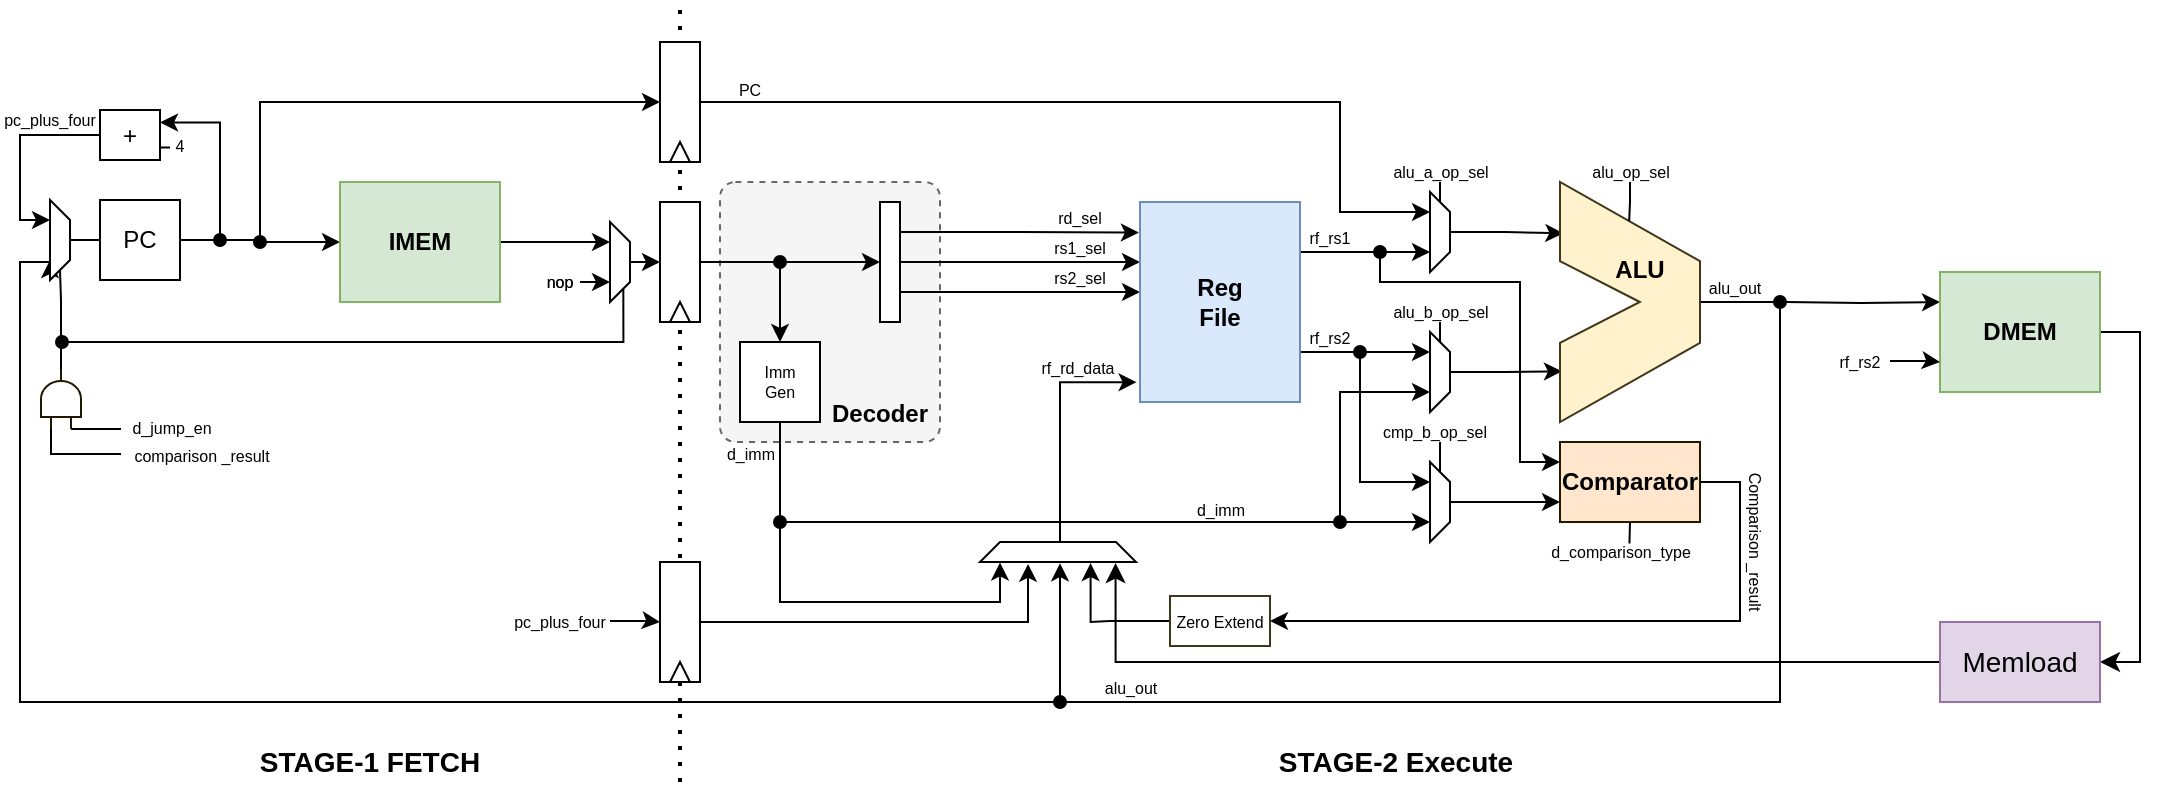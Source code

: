 <mxfile version="14.7.0" type="device"><diagram id="pAZX7IfKmzCYjds4hc8Q" name="Page-1"><mxGraphModel dx="1240" dy="624" grid="1" gridSize="10" guides="1" tooltips="1" connect="1" arrows="1" fold="1" page="1" pageScale="1" pageWidth="827" pageHeight="1169" math="0" shadow="0"><root><mxCell id="0"/><mxCell id="1" parent="0"/><mxCell id="PIF_Nh6ZkLTXWX6DwyeO-124" value="" style="endArrow=none;dashed=1;html=1;dashPattern=1 3;strokeWidth=2;fontSize=12;" edge="1" parent="1"><mxGeometry width="50" height="50" relative="1" as="geometry"><mxPoint x="370" y="400" as="sourcePoint"/><mxPoint x="370" y="10" as="targetPoint"/></mxGeometry></mxCell><mxCell id="PIF_Nh6ZkLTXWX6DwyeO-67" value="" style="rounded=1;whiteSpace=wrap;html=1;fontSize=8;strokeColor=#666666;dashed=1;fillColor=#f5f5f5;fontColor=#333333;arcSize=7;" vertex="1" parent="1"><mxGeometry x="390" y="100" width="110" height="130" as="geometry"/></mxCell><mxCell id="PIF_Nh6ZkLTXWX6DwyeO-3" style="edgeStyle=orthogonalEdgeStyle;rounded=0;orthogonalLoop=1;jettySize=auto;html=1;entryX=0;entryY=0.5;entryDx=0;entryDy=0;" edge="1" parent="1" source="PIF_Nh6ZkLTXWX6DwyeO-1" target="PIF_Nh6ZkLTXWX6DwyeO-2"><mxGeometry relative="1" as="geometry"/></mxCell><mxCell id="PIF_Nh6ZkLTXWX6DwyeO-57" style="edgeStyle=orthogonalEdgeStyle;rounded=0;orthogonalLoop=1;jettySize=auto;html=1;entryX=0;entryY=0.5;entryDx=0;entryDy=0;fontSize=8;startArrow=oval;startFill=1;endArrow=classic;endFill=1;" edge="1" parent="1" target="PIF_Nh6ZkLTXWX6DwyeO-35"><mxGeometry relative="1" as="geometry"><mxPoint x="160" y="130" as="sourcePoint"/><Array as="points"><mxPoint x="160" y="60"/></Array></mxGeometry></mxCell><mxCell id="PIF_Nh6ZkLTXWX6DwyeO-97" style="edgeStyle=orthogonalEdgeStyle;rounded=0;orthogonalLoop=1;jettySize=auto;html=1;entryX=1;entryY=0.25;entryDx=0;entryDy=0;fontSize=12;startArrow=oval;startFill=1;endArrow=classic;endFill=1;" edge="1" parent="1" target="PIF_Nh6ZkLTXWX6DwyeO-96"><mxGeometry relative="1" as="geometry"><mxPoint x="140" y="129" as="sourcePoint"/><Array as="points"><mxPoint x="140" y="70"/></Array></mxGeometry></mxCell><mxCell id="PIF_Nh6ZkLTXWX6DwyeO-1" value="PC" style="rounded=0;whiteSpace=wrap;html=1;" vertex="1" parent="1"><mxGeometry x="80" y="109" width="40" height="40" as="geometry"/></mxCell><mxCell id="PIF_Nh6ZkLTXWX6DwyeO-4" style="edgeStyle=orthogonalEdgeStyle;rounded=0;orthogonalLoop=1;jettySize=auto;html=1;entryX=0.25;entryY=1;entryDx=0;entryDy=0;" edge="1" parent="1" source="PIF_Nh6ZkLTXWX6DwyeO-2" target="PIF_Nh6ZkLTXWX6DwyeO-76"><mxGeometry relative="1" as="geometry"><mxPoint x="340" y="140" as="targetPoint"/></mxGeometry></mxCell><mxCell id="PIF_Nh6ZkLTXWX6DwyeO-2" value="IMEM" style="rounded=0;whiteSpace=wrap;html=1;fillColor=#d5e8d4;strokeColor=#82b366;fontStyle=1" vertex="1" parent="1"><mxGeometry x="200" y="100" width="80" height="60" as="geometry"/></mxCell><mxCell id="PIF_Nh6ZkLTXWX6DwyeO-7" value="" style="group" vertex="1" connectable="0" parent="1"><mxGeometry x="360" y="110" width="20" height="60" as="geometry"/></mxCell><mxCell id="PIF_Nh6ZkLTXWX6DwyeO-5" value="" style="rounded=0;whiteSpace=wrap;html=1;" vertex="1" parent="PIF_Nh6ZkLTXWX6DwyeO-7"><mxGeometry width="20" height="60" as="geometry"/></mxCell><mxCell id="PIF_Nh6ZkLTXWX6DwyeO-6" value="" style="triangle;whiteSpace=wrap;html=1;rotation=-90;" vertex="1" parent="PIF_Nh6ZkLTXWX6DwyeO-7"><mxGeometry x="5" y="50" width="10" height="10" as="geometry"/></mxCell><mxCell id="PIF_Nh6ZkLTXWX6DwyeO-10" style="edgeStyle=orthogonalEdgeStyle;rounded=0;orthogonalLoop=1;jettySize=auto;html=1;exitX=1;exitY=0.5;exitDx=0;exitDy=0;" edge="1" parent="1" source="PIF_Nh6ZkLTXWX6DwyeO-5" target="PIF_Nh6ZkLTXWX6DwyeO-11"><mxGeometry relative="1" as="geometry"><mxPoint x="440" y="139.667" as="targetPoint"/></mxGeometry></mxCell><mxCell id="PIF_Nh6ZkLTXWX6DwyeO-13" style="edgeStyle=orthogonalEdgeStyle;rounded=0;orthogonalLoop=1;jettySize=auto;html=1;exitX=1;exitY=0.25;exitDx=0;exitDy=0;entryX=-0.007;entryY=0.153;entryDx=0;entryDy=0;entryPerimeter=0;" edge="1" parent="1" source="PIF_Nh6ZkLTXWX6DwyeO-11" target="PIF_Nh6ZkLTXWX6DwyeO-12"><mxGeometry relative="1" as="geometry"/></mxCell><mxCell id="PIF_Nh6ZkLTXWX6DwyeO-14" style="edgeStyle=orthogonalEdgeStyle;rounded=0;orthogonalLoop=1;jettySize=auto;html=1;exitX=1;exitY=0.5;exitDx=0;exitDy=0;" edge="1" parent="1" source="PIF_Nh6ZkLTXWX6DwyeO-11"><mxGeometry relative="1" as="geometry"><mxPoint x="600" y="140" as="targetPoint"/></mxGeometry></mxCell><mxCell id="PIF_Nh6ZkLTXWX6DwyeO-15" style="edgeStyle=orthogonalEdgeStyle;rounded=0;orthogonalLoop=1;jettySize=auto;html=1;exitX=1;exitY=0.75;exitDx=0;exitDy=0;" edge="1" parent="1" source="PIF_Nh6ZkLTXWX6DwyeO-11"><mxGeometry relative="1" as="geometry"><mxPoint x="600" y="155" as="targetPoint"/></mxGeometry></mxCell><mxCell id="PIF_Nh6ZkLTXWX6DwyeO-11" value="" style="rounded=0;whiteSpace=wrap;html=1;" vertex="1" parent="1"><mxGeometry x="470" y="110" width="10" height="60" as="geometry"/></mxCell><mxCell id="PIF_Nh6ZkLTXWX6DwyeO-20" style="edgeStyle=orthogonalEdgeStyle;rounded=0;orthogonalLoop=1;jettySize=auto;html=1;fontSize=8;entryX=0.75;entryY=1;entryDx=0;entryDy=0;exitX=1;exitY=0.25;exitDx=0;exitDy=0;" edge="1" parent="1" source="PIF_Nh6ZkLTXWX6DwyeO-12" target="PIF_Nh6ZkLTXWX6DwyeO-38"><mxGeometry relative="1" as="geometry"><mxPoint x="740" y="135" as="targetPoint"/><mxPoint x="700" y="150" as="sourcePoint"/></mxGeometry></mxCell><mxCell id="PIF_Nh6ZkLTXWX6DwyeO-21" style="edgeStyle=orthogonalEdgeStyle;rounded=0;orthogonalLoop=1;jettySize=auto;html=1;exitX=1;exitY=0.75;exitDx=0;exitDy=0;fontSize=8;entryX=0.25;entryY=1;entryDx=0;entryDy=0;" edge="1" parent="1" source="PIF_Nh6ZkLTXWX6DwyeO-12" target="PIF_Nh6ZkLTXWX6DwyeO-31"><mxGeometry relative="1" as="geometry"><mxPoint x="740" y="200.143" as="targetPoint"/></mxGeometry></mxCell><mxCell id="PIF_Nh6ZkLTXWX6DwyeO-51" style="edgeStyle=orthogonalEdgeStyle;rounded=0;orthogonalLoop=1;jettySize=auto;html=1;entryX=0;entryY=0.25;entryDx=0;entryDy=0;fontSize=8;startArrow=oval;startFill=1;endArrow=classic;endFill=1;" edge="1" parent="1" target="PIF_Nh6ZkLTXWX6DwyeO-50"><mxGeometry relative="1" as="geometry"><mxPoint x="720" y="135" as="sourcePoint"/><Array as="points"><mxPoint x="720" y="150"/><mxPoint x="790" y="150"/><mxPoint x="790" y="240"/></Array></mxGeometry></mxCell><mxCell id="PIF_Nh6ZkLTXWX6DwyeO-52" style="edgeStyle=orthogonalEdgeStyle;rounded=0;orthogonalLoop=1;jettySize=auto;html=1;entryX=0.25;entryY=1;entryDx=0;entryDy=0;fontSize=8;startArrow=oval;startFill=1;endArrow=classic;endFill=1;" edge="1" parent="1" target="PIF_Nh6ZkLTXWX6DwyeO-49"><mxGeometry relative="1" as="geometry"><mxPoint x="710" y="185" as="sourcePoint"/><mxPoint x="740" y="250" as="targetPoint"/><Array as="points"><mxPoint x="710" y="185"/><mxPoint x="710" y="250"/></Array></mxGeometry></mxCell><mxCell id="PIF_Nh6ZkLTXWX6DwyeO-53" style="edgeStyle=orthogonalEdgeStyle;rounded=0;orthogonalLoop=1;jettySize=auto;html=1;entryX=0.75;entryY=1;entryDx=0;entryDy=0;fontSize=8;startArrow=oval;startFill=1;endArrow=classic;endFill=1;" edge="1" parent="1" target="PIF_Nh6ZkLTXWX6DwyeO-49"><mxGeometry relative="1" as="geometry"><mxPoint x="700" y="270" as="sourcePoint"/><Array as="points"><mxPoint x="700" y="270"/></Array></mxGeometry></mxCell><mxCell id="PIF_Nh6ZkLTXWX6DwyeO-12" value="Reg&lt;br&gt;File" style="rounded=0;whiteSpace=wrap;html=1;fillColor=#dae8fc;strokeColor=#6c8ebf;fontStyle=1" vertex="1" parent="1"><mxGeometry x="600" y="110" width="80" height="100" as="geometry"/></mxCell><mxCell id="PIF_Nh6ZkLTXWX6DwyeO-16" value="rd_sel" style="text;html=1;strokeColor=none;fillColor=none;align=center;verticalAlign=middle;whiteSpace=wrap;rounded=0;fontSize=8;" vertex="1" parent="1"><mxGeometry x="550" y="108" width="40" height="20" as="geometry"/></mxCell><mxCell id="PIF_Nh6ZkLTXWX6DwyeO-17" value="rs1_sel" style="text;html=1;strokeColor=none;fillColor=none;align=center;verticalAlign=middle;whiteSpace=wrap;rounded=0;fontSize=8;" vertex="1" parent="1"><mxGeometry x="550" y="123" width="40" height="20" as="geometry"/></mxCell><mxCell id="PIF_Nh6ZkLTXWX6DwyeO-18" value="rs2_sel" style="text;html=1;strokeColor=none;fillColor=none;align=center;verticalAlign=middle;whiteSpace=wrap;rounded=0;fontSize=8;" vertex="1" parent="1"><mxGeometry x="550" y="138" width="40" height="20" as="geometry"/></mxCell><mxCell id="PIF_Nh6ZkLTXWX6DwyeO-23" style="edgeStyle=orthogonalEdgeStyle;rounded=0;orthogonalLoop=1;jettySize=auto;html=1;exitX=0.5;exitY=0;exitDx=0;exitDy=0;fontSize=8;startArrow=classic;startFill=1;endArrow=oval;endFill=1;" edge="1" parent="1" source="PIF_Nh6ZkLTXWX6DwyeO-22"><mxGeometry relative="1" as="geometry"><mxPoint x="420" y="140" as="targetPoint"/></mxGeometry></mxCell><mxCell id="PIF_Nh6ZkLTXWX6DwyeO-28" style="edgeStyle=orthogonalEdgeStyle;rounded=0;orthogonalLoop=1;jettySize=auto;html=1;fontSize=8;startArrow=none;startFill=0;endArrow=classic;endFill=1;entryX=0.126;entryY=1.017;entryDx=0;entryDy=0;entryPerimeter=0;" edge="1" parent="1" source="PIF_Nh6ZkLTXWX6DwyeO-22" target="PIF_Nh6ZkLTXWX6DwyeO-25"><mxGeometry relative="1" as="geometry"><mxPoint x="580" y="340" as="targetPoint"/><Array as="points"><mxPoint x="420" y="310"/><mxPoint x="530" y="310"/><mxPoint x="530" y="290"/></Array></mxGeometry></mxCell><mxCell id="PIF_Nh6ZkLTXWX6DwyeO-33" style="edgeStyle=orthogonalEdgeStyle;rounded=0;orthogonalLoop=1;jettySize=auto;html=1;entryX=0.75;entryY=1;entryDx=0;entryDy=0;fontSize=8;startArrow=oval;startFill=1;endArrow=classic;endFill=1;" edge="1" parent="1" target="PIF_Nh6ZkLTXWX6DwyeO-31"><mxGeometry relative="1" as="geometry"><mxPoint x="420" y="270" as="sourcePoint"/><Array as="points"><mxPoint x="700" y="270"/><mxPoint x="700" y="205"/></Array></mxGeometry></mxCell><mxCell id="PIF_Nh6ZkLTXWX6DwyeO-58" style="edgeStyle=orthogonalEdgeStyle;rounded=0;orthogonalLoop=1;jettySize=auto;html=1;entryX=0.308;entryY=1.094;entryDx=0;entryDy=0;fontSize=8;startArrow=none;startFill=0;endArrow=classic;endFill=1;exitX=1;exitY=0.5;exitDx=0;exitDy=0;entryPerimeter=0;" edge="1" parent="1" source="PIF_Nh6ZkLTXWX6DwyeO-117" target="PIF_Nh6ZkLTXWX6DwyeO-25"><mxGeometry relative="1" as="geometry"><mxPoint x="430" y="340" as="sourcePoint"/></mxGeometry></mxCell><mxCell id="PIF_Nh6ZkLTXWX6DwyeO-22" value="Imm&lt;br&gt;Gen" style="whiteSpace=wrap;html=1;aspect=fixed;fontSize=8;" vertex="1" parent="1"><mxGeometry x="400" y="180" width="40" height="40" as="geometry"/></mxCell><mxCell id="PIF_Nh6ZkLTXWX6DwyeO-26" style="edgeStyle=orthogonalEdgeStyle;rounded=0;orthogonalLoop=1;jettySize=auto;html=1;exitX=0.5;exitY=0;exitDx=0;exitDy=0;entryX=-0.021;entryY=0.901;entryDx=0;entryDy=0;fontSize=8;startArrow=none;startFill=0;endArrow=classic;endFill=1;entryPerimeter=0;" edge="1" parent="1" source="PIF_Nh6ZkLTXWX6DwyeO-25" target="PIF_Nh6ZkLTXWX6DwyeO-12"><mxGeometry relative="1" as="geometry"><Array as="points"><mxPoint x="560" y="280"/><mxPoint x="560" y="200"/></Array></mxGeometry></mxCell><mxCell id="PIF_Nh6ZkLTXWX6DwyeO-25" value="" style="shape=trapezoid;perimeter=trapezoidPerimeter;whiteSpace=wrap;html=1;fixedSize=1;fontSize=8;rotation=0;size=10;" vertex="1" parent="1"><mxGeometry x="520" y="280" width="78" height="10" as="geometry"/></mxCell><mxCell id="PIF_Nh6ZkLTXWX6DwyeO-27" value="rf_rd_data" style="text;html=1;strokeColor=none;fillColor=none;align=center;verticalAlign=middle;whiteSpace=wrap;rounded=0;fontSize=8;" vertex="1" parent="1"><mxGeometry x="549" y="183" width="40" height="20" as="geometry"/></mxCell><mxCell id="PIF_Nh6ZkLTXWX6DwyeO-30" value="d_imm" style="text;html=1;strokeColor=none;fillColor=none;align=center;verticalAlign=middle;whiteSpace=wrap;rounded=0;fontSize=8;" vertex="1" parent="1"><mxGeometry x="387.5" y="230" width="35" height="12" as="geometry"/></mxCell><mxCell id="PIF_Nh6ZkLTXWX6DwyeO-39" style="edgeStyle=orthogonalEdgeStyle;rounded=0;orthogonalLoop=1;jettySize=auto;html=1;exitX=0.5;exitY=0;exitDx=0;exitDy=0;fontSize=8;startArrow=none;startFill=0;endArrow=classic;endFill=1;entryX=0.014;entryY=0.789;entryDx=0;entryDy=0;entryPerimeter=0;" edge="1" parent="1" source="PIF_Nh6ZkLTXWX6DwyeO-31" target="PIF_Nh6ZkLTXWX6DwyeO-47"><mxGeometry relative="1" as="geometry"><mxPoint x="790" y="193.857" as="targetPoint"/></mxGeometry></mxCell><mxCell id="PIF_Nh6ZkLTXWX6DwyeO-31" value="" style="shape=trapezoid;perimeter=trapezoidPerimeter;whiteSpace=wrap;html=1;fixedSize=1;fontSize=8;rotation=90;size=10;" vertex="1" parent="1"><mxGeometry x="730" y="190" width="40" height="10" as="geometry"/></mxCell><mxCell id="PIF_Nh6ZkLTXWX6DwyeO-34" value="" style="group" vertex="1" connectable="0" parent="1"><mxGeometry x="360" y="30" width="20" height="60" as="geometry"/></mxCell><mxCell id="PIF_Nh6ZkLTXWX6DwyeO-35" value="" style="rounded=0;whiteSpace=wrap;html=1;" vertex="1" parent="PIF_Nh6ZkLTXWX6DwyeO-34"><mxGeometry width="20" height="60" as="geometry"/></mxCell><mxCell id="PIF_Nh6ZkLTXWX6DwyeO-36" value="" style="triangle;whiteSpace=wrap;html=1;rotation=-90;" vertex="1" parent="PIF_Nh6ZkLTXWX6DwyeO-34"><mxGeometry x="5" y="50" width="10" height="10" as="geometry"/></mxCell><mxCell id="PIF_Nh6ZkLTXWX6DwyeO-37" style="edgeStyle=orthogonalEdgeStyle;rounded=0;orthogonalLoop=1;jettySize=auto;html=1;exitX=1;exitY=0.5;exitDx=0;exitDy=0;entryX=0.25;entryY=1;entryDx=0;entryDy=0;fontSize=8;startArrow=none;startFill=0;endArrow=classic;endFill=1;" edge="1" parent="1" source="PIF_Nh6ZkLTXWX6DwyeO-35" target="PIF_Nh6ZkLTXWX6DwyeO-38"><mxGeometry relative="1" as="geometry"><mxPoint x="740" y="115" as="targetPoint"/><Array as="points"><mxPoint x="700" y="60"/><mxPoint x="700" y="115"/></Array></mxGeometry></mxCell><mxCell id="PIF_Nh6ZkLTXWX6DwyeO-48" style="edgeStyle=orthogonalEdgeStyle;rounded=0;orthogonalLoop=1;jettySize=auto;html=1;exitX=0.5;exitY=0;exitDx=0;exitDy=0;entryX=0.024;entryY=0.214;entryDx=0;entryDy=0;entryPerimeter=0;fontSize=8;startArrow=none;startFill=0;endArrow=classic;endFill=1;" edge="1" parent="1" source="PIF_Nh6ZkLTXWX6DwyeO-38" target="PIF_Nh6ZkLTXWX6DwyeO-47"><mxGeometry relative="1" as="geometry"/></mxCell><mxCell id="PIF_Nh6ZkLTXWX6DwyeO-38" value="" style="shape=trapezoid;perimeter=trapezoidPerimeter;whiteSpace=wrap;html=1;fixedSize=1;fontSize=8;rotation=90;size=10;" vertex="1" parent="1"><mxGeometry x="730" y="120" width="40" height="10" as="geometry"/></mxCell><mxCell id="PIF_Nh6ZkLTXWX6DwyeO-55" style="edgeStyle=orthogonalEdgeStyle;rounded=0;orthogonalLoop=1;jettySize=auto;html=1;fontSize=8;startArrow=none;startFill=0;endArrow=classic;endFill=1;entryX=0.517;entryY=1.055;entryDx=0;entryDy=0;entryPerimeter=0;" edge="1" parent="1" source="PIF_Nh6ZkLTXWX6DwyeO-47" target="PIF_Nh6ZkLTXWX6DwyeO-25"><mxGeometry relative="1" as="geometry"><mxPoint x="990" y="290" as="targetPoint"/><Array as="points"><mxPoint x="920" y="160"/><mxPoint x="920" y="360"/><mxPoint x="560" y="360"/><mxPoint x="560" y="291"/></Array></mxGeometry></mxCell><mxCell id="PIF_Nh6ZkLTXWX6DwyeO-47" value="" style="verticalLabelPosition=bottom;verticalAlign=top;html=1;shape=mxgraph.basic.polygon;polyCoords=[[0.57,0.5],[0,0.33],[0,0],[1,0.33],[1,0.67],[0,1],[0,0.67]];polyline=0;fontSize=8;fillColor=#fff2cc;strokeColor=#40361A;" vertex="1" parent="1"><mxGeometry x="810" y="100" width="70" height="120" as="geometry"/></mxCell><mxCell id="PIF_Nh6ZkLTXWX6DwyeO-54" style="edgeStyle=orthogonalEdgeStyle;rounded=0;orthogonalLoop=1;jettySize=auto;html=1;exitX=0.5;exitY=0;exitDx=0;exitDy=0;entryX=0;entryY=0.75;entryDx=0;entryDy=0;fontSize=8;startArrow=none;startFill=0;endArrow=classic;endFill=1;" edge="1" parent="1" source="PIF_Nh6ZkLTXWX6DwyeO-49" target="PIF_Nh6ZkLTXWX6DwyeO-50"><mxGeometry relative="1" as="geometry"/></mxCell><mxCell id="PIF_Nh6ZkLTXWX6DwyeO-49" value="" style="shape=trapezoid;perimeter=trapezoidPerimeter;whiteSpace=wrap;html=1;fixedSize=1;fontSize=8;rotation=90;size=10;" vertex="1" parent="1"><mxGeometry x="730" y="255" width="40" height="10" as="geometry"/></mxCell><mxCell id="PIF_Nh6ZkLTXWX6DwyeO-56" style="edgeStyle=orthogonalEdgeStyle;rounded=0;orthogonalLoop=1;jettySize=auto;html=1;exitX=0;exitY=0.5;exitDx=0;exitDy=0;fontSize=8;startArrow=none;startFill=0;endArrow=classic;endFill=1;entryX=0.709;entryY=1.055;entryDx=0;entryDy=0;entryPerimeter=0;" edge="1" parent="1" source="PIF_Nh6ZkLTXWX6DwyeO-59" target="PIF_Nh6ZkLTXWX6DwyeO-25"><mxGeometry relative="1" as="geometry"><mxPoint x="570" y="290" as="targetPoint"/><Array as="points"><mxPoint x="585" y="320"/><mxPoint x="575" y="320"/></Array></mxGeometry></mxCell><mxCell id="PIF_Nh6ZkLTXWX6DwyeO-61" style="edgeStyle=orthogonalEdgeStyle;rounded=0;orthogonalLoop=1;jettySize=auto;html=1;exitX=1;exitY=0.5;exitDx=0;exitDy=0;entryX=1;entryY=0.5;entryDx=0;entryDy=0;fontSize=8;startArrow=none;startFill=0;endArrow=classic;endFill=1;" edge="1" parent="1" source="PIF_Nh6ZkLTXWX6DwyeO-50" target="PIF_Nh6ZkLTXWX6DwyeO-59"><mxGeometry relative="1" as="geometry"/></mxCell><mxCell id="PIF_Nh6ZkLTXWX6DwyeO-120" style="edgeStyle=orthogonalEdgeStyle;rounded=0;orthogonalLoop=1;jettySize=auto;html=1;entryX=0;entryY=0.25;entryDx=0;entryDy=0;fontSize=12;startArrow=oval;startFill=1;endArrow=classic;endFill=1;" edge="1" parent="1" target="PIF_Nh6ZkLTXWX6DwyeO-63"><mxGeometry relative="1" as="geometry"><mxPoint x="920" y="160" as="sourcePoint"/></mxGeometry></mxCell><mxCell id="PIF_Nh6ZkLTXWX6DwyeO-50" value="Comparator" style="rounded=0;whiteSpace=wrap;html=1;fontSize=12;fillColor=#ffe6cc;strokeColor=#211800;fontStyle=1" vertex="1" parent="1"><mxGeometry x="810" y="230" width="70" height="40" as="geometry"/></mxCell><mxCell id="PIF_Nh6ZkLTXWX6DwyeO-93" style="edgeStyle=orthogonalEdgeStyle;rounded=0;orthogonalLoop=1;jettySize=auto;html=1;fontSize=12;startArrow=oval;startFill=1;endArrow=classic;endFill=1;entryX=0.75;entryY=1;entryDx=0;entryDy=0;" edge="1" parent="1" target="PIF_Nh6ZkLTXWX6DwyeO-102"><mxGeometry relative="1" as="geometry"><mxPoint x="560" y="360" as="sourcePoint"/><mxPoint x="10" y="190" as="targetPoint"/><Array as="points"><mxPoint x="40" y="360"/><mxPoint x="40" y="140"/><mxPoint x="55" y="140"/></Array></mxGeometry></mxCell><mxCell id="PIF_Nh6ZkLTXWX6DwyeO-59" value="Zero Extend" style="rounded=0;whiteSpace=wrap;html=1;fontSize=8;strokeColor=#40361A;" vertex="1" parent="1"><mxGeometry x="615" y="307" width="50" height="25" as="geometry"/></mxCell><mxCell id="PIF_Nh6ZkLTXWX6DwyeO-129" style="edgeStyle=orthogonalEdgeStyle;rounded=0;orthogonalLoop=1;jettySize=auto;html=1;exitX=1;exitY=0.5;exitDx=0;exitDy=0;entryX=1;entryY=0.5;entryDx=0;entryDy=0;fontSize=14;startArrow=none;startFill=0;endArrow=classic;endFill=1;strokeWidth=1;endSize=7;" edge="1" parent="1" source="PIF_Nh6ZkLTXWX6DwyeO-63" target="PIF_Nh6ZkLTXWX6DwyeO-128"><mxGeometry relative="1" as="geometry"/></mxCell><mxCell id="PIF_Nh6ZkLTXWX6DwyeO-63" value="DMEM" style="rounded=0;whiteSpace=wrap;html=1;fillColor=#d5e8d4;strokeColor=#82b366;fontStyle=1" vertex="1" parent="1"><mxGeometry x="1000" y="145" width="80" height="60" as="geometry"/></mxCell><mxCell id="PIF_Nh6ZkLTXWX6DwyeO-66" value="Comparison _result" style="text;html=1;strokeColor=none;fillColor=none;align=center;verticalAlign=middle;whiteSpace=wrap;rounded=0;fontSize=8;rotation=90;" vertex="1" parent="1"><mxGeometry x="870" y="270" width="75" height="20" as="geometry"/></mxCell><mxCell id="PIF_Nh6ZkLTXWX6DwyeO-68" value="PC" style="text;html=1;strokeColor=none;fillColor=none;align=center;verticalAlign=middle;whiteSpace=wrap;rounded=0;dashed=1;fontSize=8;" vertex="1" parent="1"><mxGeometry x="385" y="44" width="40" height="20" as="geometry"/></mxCell><mxCell id="PIF_Nh6ZkLTXWX6DwyeO-71" style="edgeStyle=orthogonalEdgeStyle;rounded=0;orthogonalLoop=1;jettySize=auto;html=1;entryX=0;entryY=0.5;entryDx=0;entryDy=0;fontSize=8;startArrow=none;startFill=0;endArrow=none;endFill=0;" edge="1" parent="1" source="PIF_Nh6ZkLTXWX6DwyeO-70" target="PIF_Nh6ZkLTXWX6DwyeO-38"><mxGeometry relative="1" as="geometry"><Array as="points"><mxPoint x="750" y="90"/></Array></mxGeometry></mxCell><mxCell id="PIF_Nh6ZkLTXWX6DwyeO-70" value="alu_a_op_sel" style="text;html=1;strokeColor=none;fillColor=none;align=center;verticalAlign=middle;whiteSpace=wrap;rounded=0;dashed=1;fontSize=8;" vertex="1" parent="1"><mxGeometry x="727.5" y="90" width="45" height="10" as="geometry"/></mxCell><mxCell id="PIF_Nh6ZkLTXWX6DwyeO-73" style="edgeStyle=orthogonalEdgeStyle;rounded=0;orthogonalLoop=1;jettySize=auto;html=1;entryX=0;entryY=0.5;entryDx=0;entryDy=0;fontSize=8;startArrow=none;startFill=0;endArrow=none;endFill=0;" edge="1" parent="1" source="PIF_Nh6ZkLTXWX6DwyeO-72" target="PIF_Nh6ZkLTXWX6DwyeO-31"><mxGeometry relative="1" as="geometry"><Array as="points"><mxPoint x="750" y="170"/><mxPoint x="750" y="170"/></Array></mxGeometry></mxCell><mxCell id="PIF_Nh6ZkLTXWX6DwyeO-72" value="alu_b_op_sel" style="text;html=1;strokeColor=none;fillColor=none;align=center;verticalAlign=middle;whiteSpace=wrap;rounded=0;dashed=1;fontSize=8;" vertex="1" parent="1"><mxGeometry x="727.5" y="160" width="45" height="10" as="geometry"/></mxCell><mxCell id="PIF_Nh6ZkLTXWX6DwyeO-75" style="edgeStyle=orthogonalEdgeStyle;rounded=0;orthogonalLoop=1;jettySize=auto;html=1;entryX=0;entryY=0.5;entryDx=0;entryDy=0;fontSize=8;startArrow=none;startFill=0;endArrow=none;endFill=0;" edge="1" parent="1" source="PIF_Nh6ZkLTXWX6DwyeO-74" target="PIF_Nh6ZkLTXWX6DwyeO-49"><mxGeometry relative="1" as="geometry"><Array as="points"><mxPoint x="750" y="240"/><mxPoint x="750" y="240"/></Array></mxGeometry></mxCell><mxCell id="PIF_Nh6ZkLTXWX6DwyeO-74" value="cmp_b_op_sel" style="text;html=1;strokeColor=none;fillColor=none;align=center;verticalAlign=middle;whiteSpace=wrap;rounded=0;dashed=1;fontSize=8;" vertex="1" parent="1"><mxGeometry x="725" y="220" width="45" height="10" as="geometry"/></mxCell><mxCell id="PIF_Nh6ZkLTXWX6DwyeO-77" style="edgeStyle=orthogonalEdgeStyle;rounded=0;orthogonalLoop=1;jettySize=auto;html=1;entryX=0;entryY=0.5;entryDx=0;entryDy=0;fontSize=8;startArrow=none;startFill=0;endArrow=classic;endFill=1;" edge="1" parent="1" source="PIF_Nh6ZkLTXWX6DwyeO-76" target="PIF_Nh6ZkLTXWX6DwyeO-5"><mxGeometry relative="1" as="geometry"><Array as="points"><mxPoint x="350" y="140"/><mxPoint x="350" y="140"/></Array></mxGeometry></mxCell><mxCell id="PIF_Nh6ZkLTXWX6DwyeO-76" value="" style="shape=trapezoid;perimeter=trapezoidPerimeter;whiteSpace=wrap;html=1;fixedSize=1;fontSize=8;rotation=90;size=10;" vertex="1" parent="1"><mxGeometry x="320" y="135" width="40" height="10" as="geometry"/></mxCell><mxCell id="PIF_Nh6ZkLTXWX6DwyeO-79" style="edgeStyle=orthogonalEdgeStyle;rounded=0;orthogonalLoop=1;jettySize=auto;html=1;entryX=0.75;entryY=1;entryDx=0;entryDy=0;fontSize=8;startArrow=none;startFill=0;endArrow=classic;endFill=1;exitX=1;exitY=0.5;exitDx=0;exitDy=0;" edge="1" parent="1" source="PIF_Nh6ZkLTXWX6DwyeO-78" target="PIF_Nh6ZkLTXWX6DwyeO-76"><mxGeometry relative="1" as="geometry"><Array as="points"><mxPoint x="320" y="150"/></Array></mxGeometry></mxCell><mxCell id="PIF_Nh6ZkLTXWX6DwyeO-78" value="nop" style="text;html=1;strokeColor=none;fillColor=none;align=center;verticalAlign=middle;whiteSpace=wrap;rounded=0;dashed=1;fontSize=8;" vertex="1" parent="1"><mxGeometry x="300" y="145" width="20" height="10" as="geometry"/></mxCell><mxCell id="PIF_Nh6ZkLTXWX6DwyeO-80" value="alu_out" style="text;html=1;strokeColor=none;fillColor=none;align=center;verticalAlign=middle;whiteSpace=wrap;rounded=0;fontSize=8;" vertex="1" parent="1"><mxGeometry x="880" y="143" width="35" height="20" as="geometry"/></mxCell><mxCell id="PIF_Nh6ZkLTXWX6DwyeO-82" value="rf_rs2" style="text;html=1;strokeColor=none;fillColor=none;align=center;verticalAlign=middle;whiteSpace=wrap;rounded=0;fontSize=8;" vertex="1" parent="1"><mxGeometry x="680" y="171" width="30" height="13" as="geometry"/></mxCell><mxCell id="PIF_Nh6ZkLTXWX6DwyeO-83" value="rf_rs1" style="text;html=1;strokeColor=none;fillColor=none;align=center;verticalAlign=middle;whiteSpace=wrap;rounded=0;fontSize=8;" vertex="1" parent="1"><mxGeometry x="680" y="121" width="30" height="13" as="geometry"/></mxCell><mxCell id="PIF_Nh6ZkLTXWX6DwyeO-84" value="d_imm" style="text;html=1;strokeColor=none;fillColor=none;align=center;verticalAlign=middle;whiteSpace=wrap;rounded=0;fontSize=8;" vertex="1" parent="1"><mxGeometry x="622.5" y="258" width="35" height="12" as="geometry"/></mxCell><mxCell id="PIF_Nh6ZkLTXWX6DwyeO-85" value="ALU" style="text;html=1;strokeColor=none;fillColor=none;align=center;verticalAlign=middle;whiteSpace=wrap;rounded=0;dashed=1;fontSize=12;fontStyle=1" vertex="1" parent="1"><mxGeometry x="830" y="134" width="40" height="20" as="geometry"/></mxCell><mxCell id="PIF_Nh6ZkLTXWX6DwyeO-92" style="edgeStyle=orthogonalEdgeStyle;rounded=0;orthogonalLoop=1;jettySize=auto;html=1;entryX=0.494;entryY=0.163;entryDx=0;entryDy=0;entryPerimeter=0;fontSize=12;startArrow=none;startFill=0;endArrow=none;endFill=0;" edge="1" parent="1" source="PIF_Nh6ZkLTXWX6DwyeO-88" target="PIF_Nh6ZkLTXWX6DwyeO-47"><mxGeometry relative="1" as="geometry"><Array as="points"><mxPoint x="845" y="110"/><mxPoint x="845" y="110"/></Array></mxGeometry></mxCell><mxCell id="PIF_Nh6ZkLTXWX6DwyeO-88" value="alu_op_sel" style="text;html=1;strokeColor=none;fillColor=none;align=center;verticalAlign=middle;whiteSpace=wrap;rounded=0;dashed=1;fontSize=8;" vertex="1" parent="1"><mxGeometry x="822.5" y="90" width="45" height="10" as="geometry"/></mxCell><mxCell id="PIF_Nh6ZkLTXWX6DwyeO-90" style="edgeStyle=orthogonalEdgeStyle;rounded=0;orthogonalLoop=1;jettySize=auto;html=1;exitX=0.594;exitY=0.071;exitDx=0;exitDy=0;entryX=0.5;entryY=1;entryDx=0;entryDy=0;fontSize=12;startArrow=none;startFill=0;endArrow=none;endFill=0;exitPerimeter=0;" edge="1" parent="1" source="PIF_Nh6ZkLTXWX6DwyeO-89" target="PIF_Nh6ZkLTXWX6DwyeO-50"><mxGeometry relative="1" as="geometry"/></mxCell><mxCell id="PIF_Nh6ZkLTXWX6DwyeO-89" value="d_comparison_type" style="text;html=1;strokeColor=none;fillColor=none;align=center;verticalAlign=middle;whiteSpace=wrap;rounded=0;dashed=1;fontSize=8;" vertex="1" parent="1"><mxGeometry x="818" y="280" width="45" height="10" as="geometry"/></mxCell><mxCell id="PIF_Nh6ZkLTXWX6DwyeO-94" value="alu_out" style="text;html=1;strokeColor=none;fillColor=none;align=center;verticalAlign=middle;whiteSpace=wrap;rounded=0;fontSize=8;" vertex="1" parent="1"><mxGeometry x="578" y="343" width="35" height="20" as="geometry"/></mxCell><mxCell id="PIF_Nh6ZkLTXWX6DwyeO-98" style="edgeStyle=orthogonalEdgeStyle;rounded=0;orthogonalLoop=1;jettySize=auto;html=1;exitX=1;exitY=0.75;exitDx=0;exitDy=0;fontSize=12;startArrow=none;startFill=0;endArrow=none;endFill=0;entryX=0;entryY=0.5;entryDx=0;entryDy=0;" edge="1" parent="1" source="PIF_Nh6ZkLTXWX6DwyeO-96" target="PIF_Nh6ZkLTXWX6DwyeO-100"><mxGeometry relative="1" as="geometry"><mxPoint x="125" y="82.667" as="targetPoint"/></mxGeometry></mxCell><mxCell id="PIF_Nh6ZkLTXWX6DwyeO-101" style="edgeStyle=orthogonalEdgeStyle;rounded=0;orthogonalLoop=1;jettySize=auto;html=1;exitX=0;exitY=0.5;exitDx=0;exitDy=0;fontSize=12;startArrow=none;startFill=0;endArrow=classic;endFill=1;entryX=0.25;entryY=1;entryDx=0;entryDy=0;" edge="1" parent="1" source="PIF_Nh6ZkLTXWX6DwyeO-96" target="PIF_Nh6ZkLTXWX6DwyeO-102"><mxGeometry relative="1" as="geometry"><mxPoint x="50" y="186.6" as="targetPoint"/><Array as="points"><mxPoint x="40" y="77"/><mxPoint x="40" y="119"/></Array></mxGeometry></mxCell><mxCell id="PIF_Nh6ZkLTXWX6DwyeO-96" value="+" style="rounded=0;whiteSpace=wrap;html=1;" vertex="1" parent="1"><mxGeometry x="80" y="64" width="30" height="25" as="geometry"/></mxCell><mxCell id="PIF_Nh6ZkLTXWX6DwyeO-99" value="nop" style="text;html=1;strokeColor=none;fillColor=none;align=center;verticalAlign=middle;whiteSpace=wrap;rounded=0;dashed=1;fontSize=8;" vertex="1" parent="1"><mxGeometry x="300" y="145" width="20" height="10" as="geometry"/></mxCell><mxCell id="PIF_Nh6ZkLTXWX6DwyeO-100" value="4" style="text;html=1;strokeColor=none;fillColor=none;align=center;verticalAlign=middle;whiteSpace=wrap;rounded=0;dashed=1;fontSize=8;" vertex="1" parent="1"><mxGeometry x="115" y="77" width="10" height="10" as="geometry"/></mxCell><mxCell id="PIF_Nh6ZkLTXWX6DwyeO-103" style="edgeStyle=orthogonalEdgeStyle;rounded=0;orthogonalLoop=1;jettySize=auto;html=1;exitX=0.5;exitY=0;exitDx=0;exitDy=0;entryX=0;entryY=0.5;entryDx=0;entryDy=0;fontSize=12;startArrow=none;startFill=0;endArrow=none;endFill=0;" edge="1" parent="1" source="PIF_Nh6ZkLTXWX6DwyeO-102" target="PIF_Nh6ZkLTXWX6DwyeO-1"><mxGeometry relative="1" as="geometry"/></mxCell><mxCell id="PIF_Nh6ZkLTXWX6DwyeO-102" value="" style="shape=trapezoid;perimeter=trapezoidPerimeter;whiteSpace=wrap;html=1;fixedSize=1;fontSize=8;rotation=90;size=10;" vertex="1" parent="1"><mxGeometry x="40" y="124" width="40" height="10" as="geometry"/></mxCell><mxCell id="PIF_Nh6ZkLTXWX6DwyeO-106" style="edgeStyle=orthogonalEdgeStyle;rounded=0;orthogonalLoop=1;jettySize=auto;html=1;exitX=1;exitY=0.5;exitDx=0;exitDy=0;exitPerimeter=0;fontSize=12;startArrow=none;startFill=0;endArrow=none;endFill=0;entryX=1;entryY=0.5;entryDx=0;entryDy=0;" edge="1" parent="1" source="PIF_Nh6ZkLTXWX6DwyeO-105" target="PIF_Nh6ZkLTXWX6DwyeO-102"><mxGeometry relative="1" as="geometry"><Array as="points"><mxPoint x="60" y="159"/><mxPoint x="60" y="159"/></Array></mxGeometry></mxCell><mxCell id="PIF_Nh6ZkLTXWX6DwyeO-107" style="edgeStyle=orthogonalEdgeStyle;rounded=0;orthogonalLoop=1;jettySize=auto;html=1;exitX=0;exitY=0.75;exitDx=0;exitDy=0;exitPerimeter=0;fontSize=12;startArrow=none;startFill=0;endArrow=none;endFill=0;" edge="1" parent="1" source="PIF_Nh6ZkLTXWX6DwyeO-105"><mxGeometry relative="1" as="geometry"><mxPoint x="90.5" y="223.436" as="targetPoint"/></mxGeometry></mxCell><mxCell id="PIF_Nh6ZkLTXWX6DwyeO-112" style="edgeStyle=orthogonalEdgeStyle;rounded=0;orthogonalLoop=1;jettySize=auto;html=1;entryX=1;entryY=0.25;entryDx=0;entryDy=0;fontSize=12;startArrow=oval;startFill=1;endArrow=none;endFill=0;" edge="1" parent="1" target="PIF_Nh6ZkLTXWX6DwyeO-76"><mxGeometry relative="1" as="geometry"><mxPoint x="61" y="180" as="sourcePoint"/><Array as="points"><mxPoint x="60" y="180"/><mxPoint x="342" y="180"/></Array></mxGeometry></mxCell><mxCell id="PIF_Nh6ZkLTXWX6DwyeO-105" value="" style="verticalLabelPosition=bottom;shadow=0;dashed=0;align=center;html=1;verticalAlign=top;shape=mxgraph.electrical.logic_gates.logic_gate;operation=and;fontSize=12;strokeColor=#211800;rotation=-90;" vertex="1" parent="1"><mxGeometry x="45.5" y="198.5" width="30" height="20" as="geometry"/></mxCell><mxCell id="PIF_Nh6ZkLTXWX6DwyeO-111" style="edgeStyle=orthogonalEdgeStyle;rounded=0;orthogonalLoop=1;jettySize=auto;html=1;entryX=0;entryY=0.25;entryDx=0;entryDy=0;entryPerimeter=0;fontSize=12;startArrow=none;startFill=0;endArrow=none;endFill=0;" edge="1" parent="1" target="PIF_Nh6ZkLTXWX6DwyeO-105"><mxGeometry relative="1" as="geometry"><mxPoint x="90.5" y="236.0" as="sourcePoint"/><Array as="points"><mxPoint x="55.5" y="236"/></Array></mxGeometry></mxCell><mxCell id="PIF_Nh6ZkLTXWX6DwyeO-109" value="comparison _result" style="text;html=1;strokeColor=none;fillColor=none;align=center;verticalAlign=middle;whiteSpace=wrap;rounded=0;fontSize=8;rotation=0;" vertex="1" parent="1"><mxGeometry x="90.5" y="232" width="80" height="10" as="geometry"/></mxCell><mxCell id="PIF_Nh6ZkLTXWX6DwyeO-110" value="d_jump_en" style="text;html=1;strokeColor=none;fillColor=none;align=center;verticalAlign=middle;whiteSpace=wrap;rounded=0;fontSize=8;rotation=0;" vertex="1" parent="1"><mxGeometry x="90.5" y="214" width="50" height="17" as="geometry"/></mxCell><mxCell id="PIF_Nh6ZkLTXWX6DwyeO-113" value="pc_plus_four" style="text;html=1;strokeColor=none;fillColor=none;align=center;verticalAlign=middle;whiteSpace=wrap;rounded=0;fontSize=8;rotation=0;" vertex="1" parent="1"><mxGeometry x="30" y="60" width="50" height="17" as="geometry"/></mxCell><mxCell id="PIF_Nh6ZkLTXWX6DwyeO-119" style="edgeStyle=orthogonalEdgeStyle;rounded=0;orthogonalLoop=1;jettySize=auto;html=1;entryX=0;entryY=0.5;entryDx=0;entryDy=0;fontSize=12;startArrow=none;startFill=0;endArrow=classic;endFill=1;" edge="1" parent="1" source="PIF_Nh6ZkLTXWX6DwyeO-114" target="PIF_Nh6ZkLTXWX6DwyeO-117"><mxGeometry relative="1" as="geometry"/></mxCell><mxCell id="PIF_Nh6ZkLTXWX6DwyeO-114" value="pc_plus_four" style="text;html=1;strokeColor=none;fillColor=none;align=center;verticalAlign=middle;whiteSpace=wrap;rounded=0;fontSize=8;rotation=0;" vertex="1" parent="1"><mxGeometry x="285" y="311" width="50" height="17" as="geometry"/></mxCell><mxCell id="PIF_Nh6ZkLTXWX6DwyeO-116" value="" style="group" vertex="1" connectable="0" parent="1"><mxGeometry x="360" y="290" width="20" height="60" as="geometry"/></mxCell><mxCell id="PIF_Nh6ZkLTXWX6DwyeO-117" value="" style="rounded=0;whiteSpace=wrap;html=1;" vertex="1" parent="PIF_Nh6ZkLTXWX6DwyeO-116"><mxGeometry width="20" height="60" as="geometry"/></mxCell><mxCell id="PIF_Nh6ZkLTXWX6DwyeO-118" value="" style="triangle;whiteSpace=wrap;html=1;rotation=-90;" vertex="1" parent="PIF_Nh6ZkLTXWX6DwyeO-116"><mxGeometry x="5" y="50" width="10" height="10" as="geometry"/></mxCell><mxCell id="PIF_Nh6ZkLTXWX6DwyeO-122" style="edgeStyle=orthogonalEdgeStyle;rounded=0;orthogonalLoop=1;jettySize=auto;html=1;entryX=0;entryY=0.75;entryDx=0;entryDy=0;fontSize=12;startArrow=none;startFill=0;endArrow=classic;endFill=1;" edge="1" parent="1" source="PIF_Nh6ZkLTXWX6DwyeO-121" target="PIF_Nh6ZkLTXWX6DwyeO-63"><mxGeometry relative="1" as="geometry"/></mxCell><mxCell id="PIF_Nh6ZkLTXWX6DwyeO-121" value="rf_rs2" style="text;html=1;strokeColor=none;fillColor=none;align=center;verticalAlign=middle;whiteSpace=wrap;rounded=0;fontSize=8;" vertex="1" parent="1"><mxGeometry x="945" y="183" width="30" height="13" as="geometry"/></mxCell><mxCell id="PIF_Nh6ZkLTXWX6DwyeO-125" value="&lt;b style=&quot;font-size: 14px;&quot;&gt;&lt;font style=&quot;font-size: 14px;&quot;&gt;STAGE-1 FETCH&lt;/font&gt;&lt;/b&gt;" style="text;html=1;strokeColor=none;fillColor=none;align=center;verticalAlign=middle;whiteSpace=wrap;rounded=0;dashed=1;fontSize=14;" vertex="1" parent="1"><mxGeometry x="125" y="380" width="180" height="20" as="geometry"/></mxCell><mxCell id="PIF_Nh6ZkLTXWX6DwyeO-126" value="&lt;b style=&quot;font-size: 14px;&quot;&gt;&lt;font style=&quot;font-size: 14px;&quot;&gt;STAGE-2 Execute&lt;/font&gt;&lt;/b&gt;" style="text;html=1;strokeColor=none;fillColor=none;align=center;verticalAlign=middle;whiteSpace=wrap;rounded=0;dashed=1;fontSize=14;" vertex="1" parent="1"><mxGeometry x="638" y="380" width="180" height="20" as="geometry"/></mxCell><mxCell id="PIF_Nh6ZkLTXWX6DwyeO-127" value="&lt;b&gt;&lt;font style=&quot;font-size: 12px&quot;&gt;Decoder&lt;/font&gt;&lt;/b&gt;" style="text;html=1;strokeColor=none;fillColor=none;align=center;verticalAlign=middle;whiteSpace=wrap;rounded=0;dashed=1;fontSize=14;" vertex="1" parent="1"><mxGeometry x="450" y="205" width="40" height="20" as="geometry"/></mxCell><mxCell id="PIF_Nh6ZkLTXWX6DwyeO-130" style="edgeStyle=orthogonalEdgeStyle;rounded=0;orthogonalLoop=1;jettySize=auto;html=1;exitX=0;exitY=0.5;exitDx=0;exitDy=0;fontSize=14;startArrow=none;startFill=0;endArrow=classic;endFill=1;endSize=7;strokeWidth=1;entryX=0.869;entryY=1.051;entryDx=0;entryDy=0;entryPerimeter=0;" edge="1" parent="1" source="PIF_Nh6ZkLTXWX6DwyeO-128" target="PIF_Nh6ZkLTXWX6DwyeO-25"><mxGeometry relative="1" as="geometry"><mxPoint x="587" y="300" as="targetPoint"/></mxGeometry></mxCell><mxCell id="PIF_Nh6ZkLTXWX6DwyeO-128" value="Memload" style="rounded=0;whiteSpace=wrap;html=1;fontSize=14;strokeColor=#9673a6;fillColor=#e1d5e7;" vertex="1" parent="1"><mxGeometry x="1000" y="320" width="80" height="40" as="geometry"/></mxCell></root></mxGraphModel></diagram></mxfile>